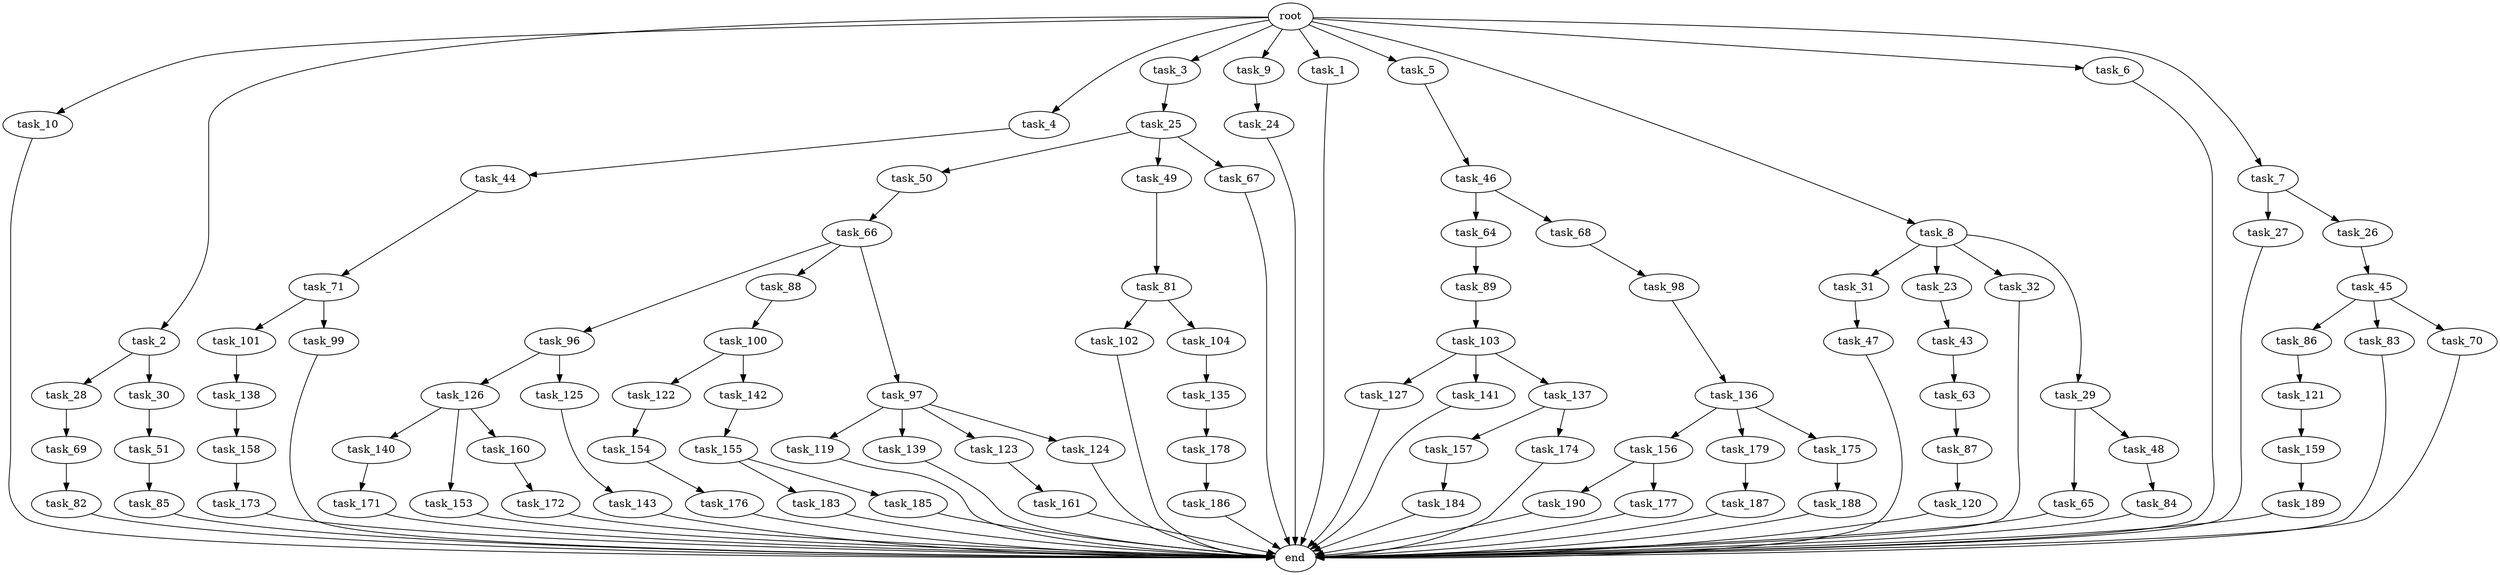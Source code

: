 digraph G {
  task_102 [size="429496729.600000"];
  task_65 [size="154618822.656000"];
  task_176 [size="154618822.656000"];
  task_156 [size="1099511627.776000"];
  task_190 [size="1717986918.400000"];
  task_158 [size="68719476.736000"];
  task_119 [size="1099511627.776000"];
  task_45 [size="1391569403.904000"];
  task_25 [size="618475290.624000"];
  task_46 [size="429496729.600000"];
  task_179 [size="1099511627.776000"];
  task_135 [size="1099511627.776000"];
  task_82 [size="274877906.944000"];
  task_10 [size="2.048000"];
  task_139 [size="1099511627.776000"];
  task_28 [size="429496729.600000"];
  task_50 [size="841813590.016000"];
  task_71 [size="841813590.016000"];
  task_127 [size="274877906.944000"];
  task_31 [size="154618822.656000"];
  task_49 [size="841813590.016000"];
  task_136 [size="154618822.656000"];
  task_157 [size="274877906.944000"];
  task_155 [size="1717986918.400000"];
  task_121 [size="618475290.624000"];
  task_140 [size="154618822.656000"];
  task_153 [size="154618822.656000"];
  task_122 [size="618475290.624000"];
  task_126 [size="1099511627.776000"];
  task_159 [size="1717986918.400000"];
  task_2 [size="2.048000"];
  task_67 [size="841813590.016000"];
  task_186 [size="154618822.656000"];
  task_30 [size="429496729.600000"];
  task_177 [size="1717986918.400000"];
  task_160 [size="154618822.656000"];
  task_104 [size="429496729.600000"];
  task_4 [size="2.048000"];
  task_43 [size="1717986918.400000"];
  task_96 [size="274877906.944000"];
  task_27 [size="841813590.016000"];
  task_141 [size="274877906.944000"];
  task_85 [size="274877906.944000"];
  task_23 [size="154618822.656000"];
  task_100 [size="154618822.656000"];
  task_138 [size="68719476.736000"];
  task_173 [size="1391569403.904000"];
  task_154 [size="841813590.016000"];
  task_172 [size="429496729.600000"];
  task_89 [size="274877906.944000"];
  task_24 [size="1099511627.776000"];
  task_3 [size="2.048000"];
  task_9 [size="2.048000"];
  task_32 [size="154618822.656000"];
  task_143 [size="618475290.624000"];
  task_174 [size="274877906.944000"];
  task_171 [size="429496729.600000"];
  task_86 [size="429496729.600000"];
  task_189 [size="841813590.016000"];
  task_101 [size="68719476.736000"];
  task_1 [size="2.048000"];
  task_26 [size="841813590.016000"];
  task_99 [size="68719476.736000"];
  task_69 [size="1717986918.400000"];
  task_44 [size="1717986918.400000"];
  task_5 [size="2.048000"];
  task_88 [size="274877906.944000"];
  end [size="0.000000"];
  task_8 [size="2.048000"];
  task_87 [size="1717986918.400000"];
  task_64 [size="429496729.600000"];
  task_83 [size="429496729.600000"];
  task_63 [size="841813590.016000"];
  task_183 [size="1391569403.904000"];
  task_142 [size="618475290.624000"];
  task_84 [size="841813590.016000"];
  task_29 [size="154618822.656000"];
  task_48 [size="154618822.656000"];
  task_97 [size="274877906.944000"];
  task_178 [size="429496729.600000"];
  root [size="0.000000"];
  task_187 [size="68719476.736000"];
  task_47 [size="1717986918.400000"];
  task_123 [size="1099511627.776000"];
  task_184 [size="1099511627.776000"];
  task_120 [size="1717986918.400000"];
  task_6 [size="2.048000"];
  task_70 [size="429496729.600000"];
  task_185 [size="1391569403.904000"];
  task_175 [size="1099511627.776000"];
  task_188 [size="68719476.736000"];
  task_81 [size="1099511627.776000"];
  task_161 [size="618475290.624000"];
  task_98 [size="274877906.944000"];
  task_51 [size="1391569403.904000"];
  task_125 [size="1099511627.776000"];
  task_124 [size="1099511627.776000"];
  task_7 [size="2.048000"];
  task_137 [size="274877906.944000"];
  task_68 [size="429496729.600000"];
  task_66 [size="429496729.600000"];
  task_103 [size="1099511627.776000"];

  task_102 -> end [size="1.000000"];
  task_65 -> end [size="1.000000"];
  task_176 -> end [size="1.000000"];
  task_156 -> task_190 [size="838860800.000000"];
  task_156 -> task_177 [size="838860800.000000"];
  task_190 -> end [size="1.000000"];
  task_158 -> task_173 [size="679477248.000000"];
  task_119 -> end [size="1.000000"];
  task_45 -> task_86 [size="209715200.000000"];
  task_45 -> task_70 [size="209715200.000000"];
  task_45 -> task_83 [size="209715200.000000"];
  task_25 -> task_49 [size="411041792.000000"];
  task_25 -> task_67 [size="411041792.000000"];
  task_25 -> task_50 [size="411041792.000000"];
  task_46 -> task_68 [size="209715200.000000"];
  task_46 -> task_64 [size="209715200.000000"];
  task_179 -> task_187 [size="33554432.000000"];
  task_135 -> task_178 [size="209715200.000000"];
  task_82 -> end [size="1.000000"];
  task_10 -> end [size="1.000000"];
  task_139 -> end [size="1.000000"];
  task_28 -> task_69 [size="838860800.000000"];
  task_50 -> task_66 [size="209715200.000000"];
  task_71 -> task_99 [size="33554432.000000"];
  task_71 -> task_101 [size="33554432.000000"];
  task_127 -> end [size="1.000000"];
  task_31 -> task_47 [size="838860800.000000"];
  task_49 -> task_81 [size="536870912.000000"];
  task_136 -> task_156 [size="536870912.000000"];
  task_136 -> task_175 [size="536870912.000000"];
  task_136 -> task_179 [size="536870912.000000"];
  task_157 -> task_184 [size="536870912.000000"];
  task_155 -> task_183 [size="679477248.000000"];
  task_155 -> task_185 [size="679477248.000000"];
  task_121 -> task_159 [size="838860800.000000"];
  task_140 -> task_171 [size="209715200.000000"];
  task_153 -> end [size="1.000000"];
  task_122 -> task_154 [size="411041792.000000"];
  task_126 -> task_160 [size="75497472.000000"];
  task_126 -> task_140 [size="75497472.000000"];
  task_126 -> task_153 [size="75497472.000000"];
  task_159 -> task_189 [size="411041792.000000"];
  task_2 -> task_28 [size="209715200.000000"];
  task_2 -> task_30 [size="209715200.000000"];
  task_67 -> end [size="1.000000"];
  task_186 -> end [size="1.000000"];
  task_30 -> task_51 [size="679477248.000000"];
  task_177 -> end [size="1.000000"];
  task_160 -> task_172 [size="209715200.000000"];
  task_104 -> task_135 [size="536870912.000000"];
  task_4 -> task_44 [size="838860800.000000"];
  task_43 -> task_63 [size="411041792.000000"];
  task_96 -> task_126 [size="536870912.000000"];
  task_96 -> task_125 [size="536870912.000000"];
  task_27 -> end [size="1.000000"];
  task_141 -> end [size="1.000000"];
  task_85 -> end [size="1.000000"];
  task_23 -> task_43 [size="838860800.000000"];
  task_100 -> task_122 [size="301989888.000000"];
  task_100 -> task_142 [size="301989888.000000"];
  task_138 -> task_158 [size="33554432.000000"];
  task_173 -> end [size="1.000000"];
  task_154 -> task_176 [size="75497472.000000"];
  task_172 -> end [size="1.000000"];
  task_89 -> task_103 [size="536870912.000000"];
  task_24 -> end [size="1.000000"];
  task_3 -> task_25 [size="301989888.000000"];
  task_9 -> task_24 [size="536870912.000000"];
  task_32 -> end [size="1.000000"];
  task_143 -> end [size="1.000000"];
  task_174 -> end [size="1.000000"];
  task_171 -> end [size="1.000000"];
  task_86 -> task_121 [size="301989888.000000"];
  task_189 -> end [size="1.000000"];
  task_101 -> task_138 [size="33554432.000000"];
  task_1 -> end [size="1.000000"];
  task_26 -> task_45 [size="679477248.000000"];
  task_99 -> end [size="1.000000"];
  task_69 -> task_82 [size="134217728.000000"];
  task_44 -> task_71 [size="411041792.000000"];
  task_5 -> task_46 [size="209715200.000000"];
  task_88 -> task_100 [size="75497472.000000"];
  task_8 -> task_29 [size="75497472.000000"];
  task_8 -> task_23 [size="75497472.000000"];
  task_8 -> task_31 [size="75497472.000000"];
  task_8 -> task_32 [size="75497472.000000"];
  task_87 -> task_120 [size="838860800.000000"];
  task_64 -> task_89 [size="134217728.000000"];
  task_83 -> end [size="1.000000"];
  task_63 -> task_87 [size="838860800.000000"];
  task_183 -> end [size="1.000000"];
  task_142 -> task_155 [size="838860800.000000"];
  task_84 -> end [size="1.000000"];
  task_29 -> task_48 [size="75497472.000000"];
  task_29 -> task_65 [size="75497472.000000"];
  task_48 -> task_84 [size="411041792.000000"];
  task_97 -> task_124 [size="536870912.000000"];
  task_97 -> task_139 [size="536870912.000000"];
  task_97 -> task_123 [size="536870912.000000"];
  task_97 -> task_119 [size="536870912.000000"];
  task_178 -> task_186 [size="75497472.000000"];
  root -> task_2 [size="1.000000"];
  root -> task_6 [size="1.000000"];
  root -> task_4 [size="1.000000"];
  root -> task_5 [size="1.000000"];
  root -> task_10 [size="1.000000"];
  root -> task_3 [size="1.000000"];
  root -> task_9 [size="1.000000"];
  root -> task_8 [size="1.000000"];
  root -> task_7 [size="1.000000"];
  root -> task_1 [size="1.000000"];
  task_187 -> end [size="1.000000"];
  task_47 -> end [size="1.000000"];
  task_123 -> task_161 [size="301989888.000000"];
  task_184 -> end [size="1.000000"];
  task_120 -> end [size="1.000000"];
  task_6 -> end [size="1.000000"];
  task_70 -> end [size="1.000000"];
  task_185 -> end [size="1.000000"];
  task_175 -> task_188 [size="33554432.000000"];
  task_188 -> end [size="1.000000"];
  task_81 -> task_102 [size="209715200.000000"];
  task_81 -> task_104 [size="209715200.000000"];
  task_161 -> end [size="1.000000"];
  task_98 -> task_136 [size="75497472.000000"];
  task_51 -> task_85 [size="134217728.000000"];
  task_125 -> task_143 [size="301989888.000000"];
  task_124 -> end [size="1.000000"];
  task_7 -> task_26 [size="411041792.000000"];
  task_7 -> task_27 [size="411041792.000000"];
  task_137 -> task_157 [size="134217728.000000"];
  task_137 -> task_174 [size="134217728.000000"];
  task_68 -> task_98 [size="134217728.000000"];
  task_66 -> task_96 [size="134217728.000000"];
  task_66 -> task_88 [size="134217728.000000"];
  task_66 -> task_97 [size="134217728.000000"];
  task_103 -> task_137 [size="134217728.000000"];
  task_103 -> task_127 [size="134217728.000000"];
  task_103 -> task_141 [size="134217728.000000"];
}
